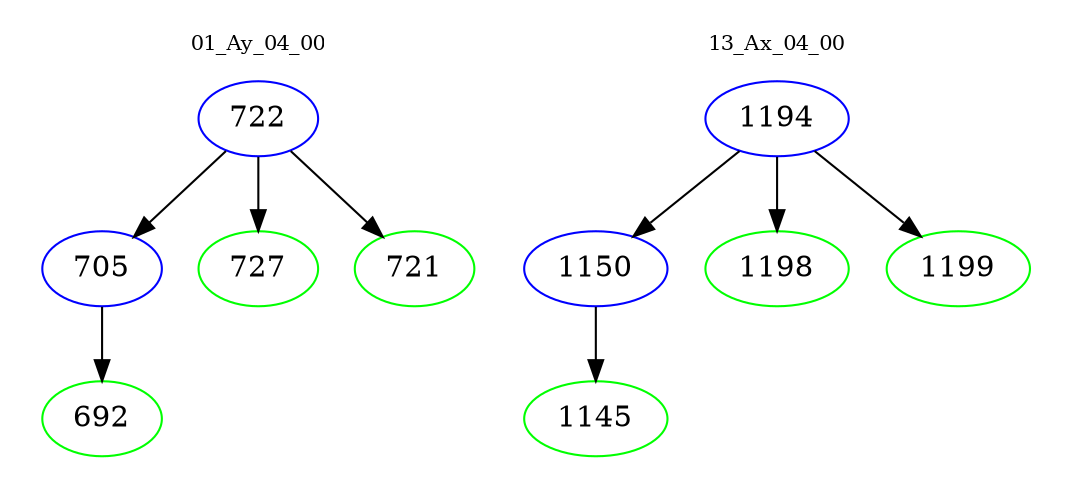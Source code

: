 digraph{
subgraph cluster_0 {
color = white
label = "01_Ay_04_00";
fontsize=10;
T0_722 [label="722", color="blue"]
T0_722 -> T0_705 [color="black"]
T0_705 [label="705", color="blue"]
T0_705 -> T0_692 [color="black"]
T0_692 [label="692", color="green"]
T0_722 -> T0_727 [color="black"]
T0_727 [label="727", color="green"]
T0_722 -> T0_721 [color="black"]
T0_721 [label="721", color="green"]
}
subgraph cluster_1 {
color = white
label = "13_Ax_04_00";
fontsize=10;
T1_1194 [label="1194", color="blue"]
T1_1194 -> T1_1150 [color="black"]
T1_1150 [label="1150", color="blue"]
T1_1150 -> T1_1145 [color="black"]
T1_1145 [label="1145", color="green"]
T1_1194 -> T1_1198 [color="black"]
T1_1198 [label="1198", color="green"]
T1_1194 -> T1_1199 [color="black"]
T1_1199 [label="1199", color="green"]
}
}
